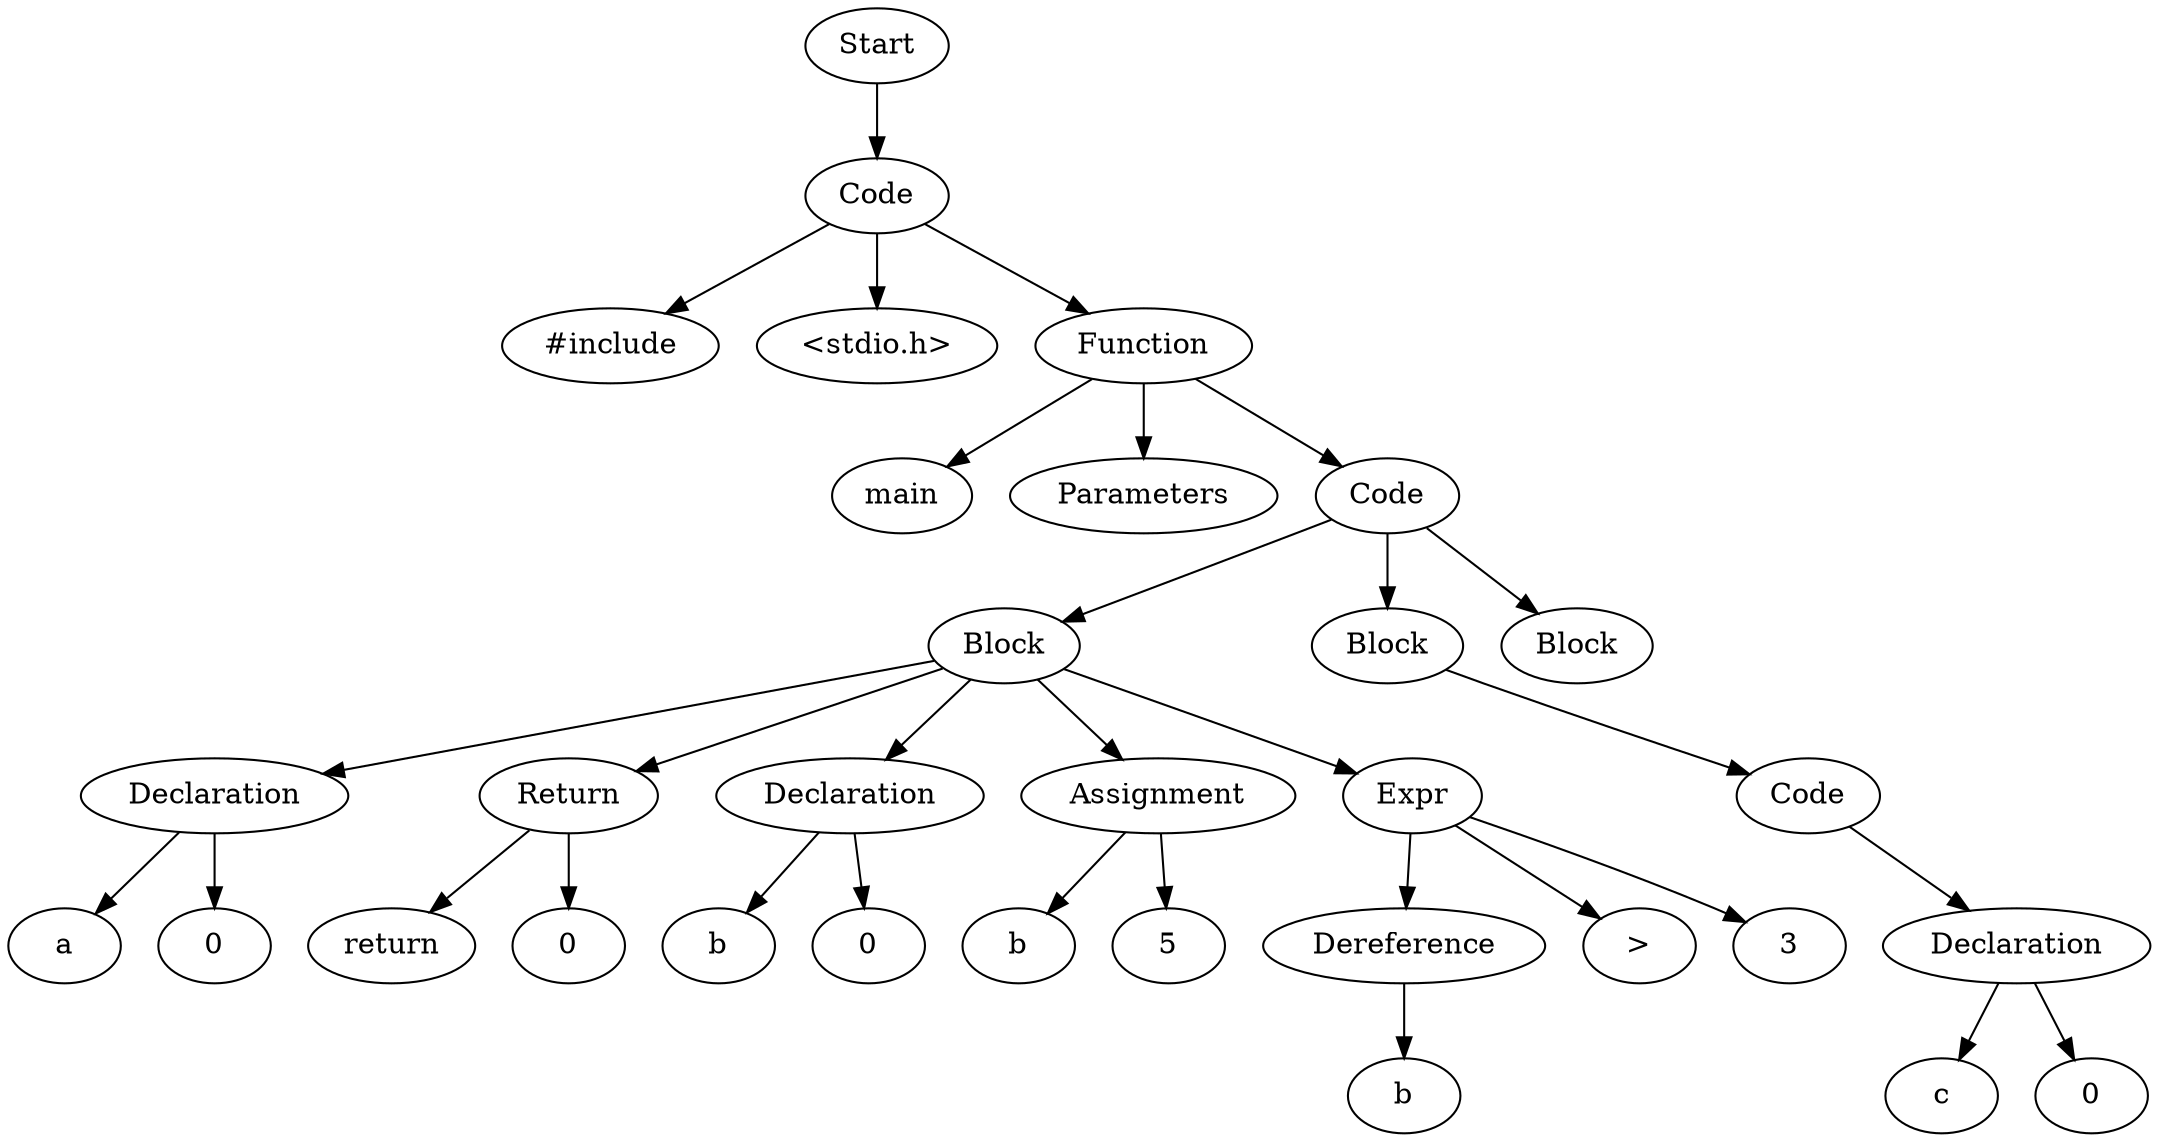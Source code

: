 digraph AST {
  "128413390847712" [label="Start"];
  "128413390847712" -> "128413390844976";
  "128413390844976" [label="Code"];
  "128413390844976" -> "128413390835760";
  "128413390844976" -> "128413391063792";
  "128413390844976" -> "128413390846704";
  "128413390835760" [label="#include"];
  "128413391063792" [label="<stdio.h>"];
  "128413390846704" [label="Function"];
  "128413390846704" -> "128413391061920";
  "128413390846704" -> "128413391075936";
  "128413390846704" -> "128413391076320";
  "128413391061920" [label="main"];
  "128413391075936" [label="Parameters"];
  "128413391076320" [label="Code"];
  "128413391076320" -> "128413391073440";
  "128413391076320" -> "128413391066672";
  "128413391076320" -> "128413391062736";
  "128413391073440" [label="Block"];
  "128413391073440" -> "128413391071952";
  "128413391073440" -> "128413391069744";
  "128413391073440" -> "128413391065088";
  "128413391073440" -> "128413391064224";
  "128413391073440" -> "128413391072048";
  "128413391071952" [label="Declaration"];
  "128413391071952" -> "128413391070608";
  "128413391071952" -> "128413391065712";
  "128413391070608" [label="a"];
  "128413391065712" [label="0"];
  "128413391069744" [label="Return"];
  "128413391069744" -> "128413391061680";
  "128413391069744" -> "128413391075792";
  "128413391061680" [label="return"];
  "128413391075792" [label="0"];
  "128413391065088" [label="Declaration"];
  "128413391065088" -> "128413391071856";
  "128413391065088" -> "128413391064752";
  "128413391071856" [label="b"];
  "128413391064752" [label="0"];
  "128413391064224" [label="Assignment"];
  "128413391064224" -> "128413391076512";
  "128413391064224" -> "128413391064944";
  "128413391076512" [label="b"];
  "128413391064944" [label="5"];
  "128413391072048" [label="Expr"];
  "128413391072048" -> "128413391065376";
  "128413391072048" -> "128413391064800";
  "128413391072048" -> "128413391073488";
  "128413391065376" [label="Dereference"];
  "128413391065376" -> "128413391061056";
  "128413391061056" [label="b"];
  "128413391064800" [label=">"];
  "128413391073488" [label="3"];
  "128413391066672" [label="Block"];
  "128413391066672" -> "128413391067536";
  "128413391067536" [label="Code"];
  "128413391067536" -> "128413391062112";
  "128413391062112" [label="Declaration"];
  "128413391062112" -> "128413391063264";
  "128413391062112" -> "128413391075744";
  "128413391063264" [label="c"];
  "128413391075744" [label="0"];
  "128413391062736" [label="Block"];
}
